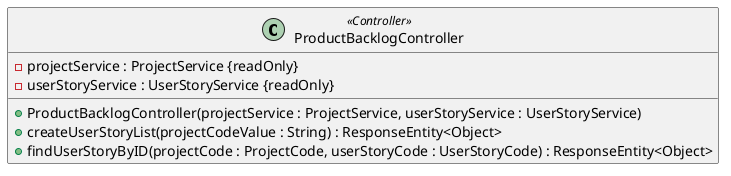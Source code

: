 @startuml
'Attribute syntax: <visibility> <name> : <type> <multiplicity> = <default>
'Method syntax: <visibility> <name (parameter-list)> : <return-type> - For simplicity the type of the parameter-list is not specified

class ProductBacklogController<<Controller>> {
    - projectService : ProjectService {readOnly}
    - userStoryService : UserStoryService {readOnly}

    + ProductBacklogController(projectService : ProjectService, userStoryService : UserStoryService)
    + createUserStoryList(projectCodeValue : String) : ResponseEntity<Object>
    + findUserStoryByID(projectCode : ProjectCode, userStoryCode : UserStoryCode) : ResponseEntity<Object>
}

@enduml